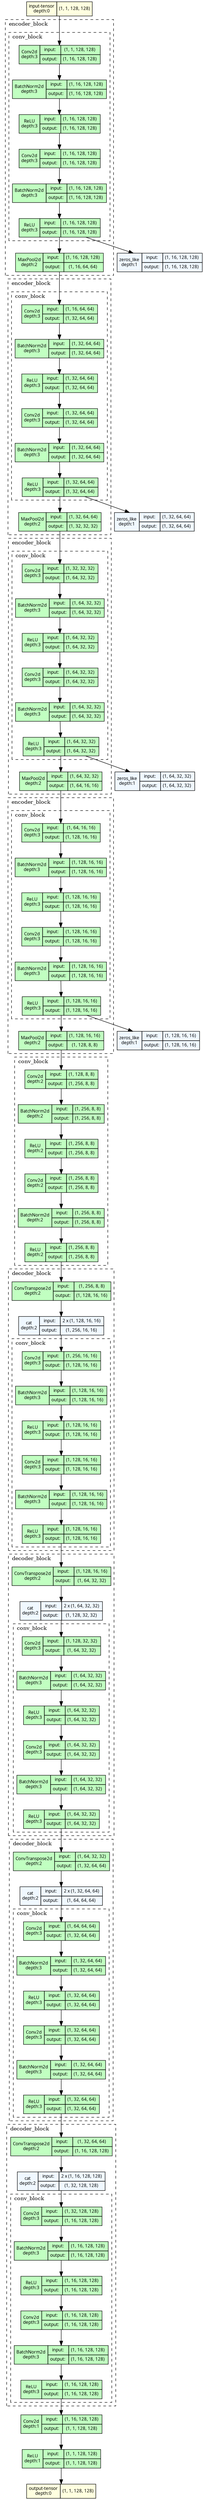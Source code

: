 strict digraph model {
	graph [ordering=in rankdir=TB size="59.4,59.4"]
	node [align=left fontname="Linux libertine" fontsize=10 height=0.2 margin=0 ranksep=0.1 shape=plaintext style=filled]
	edge [fontsize=10]
	0 [label=<
                    <TABLE BORDER="0" CELLBORDER="1"
                    CELLSPACING="0" CELLPADDING="4">
                        <TR><TD>input-tensor<BR/>depth:0</TD><TD>(1, 1, 128, 128)</TD></TR>
                    </TABLE>> fillcolor=lightyellow]
	subgraph cluster_2 {
		fontsize=12 label=encoder_block labeljust=l style=dashed
		subgraph cluster_3 {
			fontsize=12 label=conv_block labeljust=l style=dashed
			1 [label=<
                    <TABLE BORDER="0" CELLBORDER="1"
                    CELLSPACING="0" CELLPADDING="4">
                    <TR>
                        <TD ROWSPAN="2">Conv2d<BR/>depth:3</TD>
                        <TD COLSPAN="2">input:</TD>
                        <TD COLSPAN="2">(1, 1, 128, 128) </TD>
                    </TR>
                    <TR>
                        <TD COLSPAN="2">output: </TD>
                        <TD COLSPAN="2">(1, 16, 128, 128) </TD>
                    </TR>
                    </TABLE>> fillcolor=darkseagreen1]
			2 [label=<
                    <TABLE BORDER="0" CELLBORDER="1"
                    CELLSPACING="0" CELLPADDING="4">
                    <TR>
                        <TD ROWSPAN="2">BatchNorm2d<BR/>depth:3</TD>
                        <TD COLSPAN="2">input:</TD>
                        <TD COLSPAN="2">(1, 16, 128, 128) </TD>
                    </TR>
                    <TR>
                        <TD COLSPAN="2">output: </TD>
                        <TD COLSPAN="2">(1, 16, 128, 128) </TD>
                    </TR>
                    </TABLE>> fillcolor=darkseagreen1]
			3 [label=<
                    <TABLE BORDER="0" CELLBORDER="1"
                    CELLSPACING="0" CELLPADDING="4">
                    <TR>
                        <TD ROWSPAN="2">ReLU<BR/>depth:3</TD>
                        <TD COLSPAN="2">input:</TD>
                        <TD COLSPAN="2">(1, 16, 128, 128) </TD>
                    </TR>
                    <TR>
                        <TD COLSPAN="2">output: </TD>
                        <TD COLSPAN="2">(1, 16, 128, 128) </TD>
                    </TR>
                    </TABLE>> fillcolor=darkseagreen1]
			4 [label=<
                    <TABLE BORDER="0" CELLBORDER="1"
                    CELLSPACING="0" CELLPADDING="4">
                    <TR>
                        <TD ROWSPAN="2">Conv2d<BR/>depth:3</TD>
                        <TD COLSPAN="2">input:</TD>
                        <TD COLSPAN="2">(1, 16, 128, 128) </TD>
                    </TR>
                    <TR>
                        <TD COLSPAN="2">output: </TD>
                        <TD COLSPAN="2">(1, 16, 128, 128) </TD>
                    </TR>
                    </TABLE>> fillcolor=darkseagreen1]
			5 [label=<
                    <TABLE BORDER="0" CELLBORDER="1"
                    CELLSPACING="0" CELLPADDING="4">
                    <TR>
                        <TD ROWSPAN="2">BatchNorm2d<BR/>depth:3</TD>
                        <TD COLSPAN="2">input:</TD>
                        <TD COLSPAN="2">(1, 16, 128, 128) </TD>
                    </TR>
                    <TR>
                        <TD COLSPAN="2">output: </TD>
                        <TD COLSPAN="2">(1, 16, 128, 128) </TD>
                    </TR>
                    </TABLE>> fillcolor=darkseagreen1]
			6 [label=<
                    <TABLE BORDER="0" CELLBORDER="1"
                    CELLSPACING="0" CELLPADDING="4">
                    <TR>
                        <TD ROWSPAN="2">ReLU<BR/>depth:3</TD>
                        <TD COLSPAN="2">input:</TD>
                        <TD COLSPAN="2">(1, 16, 128, 128) </TD>
                    </TR>
                    <TR>
                        <TD COLSPAN="2">output: </TD>
                        <TD COLSPAN="2">(1, 16, 128, 128) </TD>
                    </TR>
                    </TABLE>> fillcolor=darkseagreen1]
		}
		7 [label=<
                    <TABLE BORDER="0" CELLBORDER="1"
                    CELLSPACING="0" CELLPADDING="4">
                    <TR>
                        <TD ROWSPAN="2">MaxPool2d<BR/>depth:2</TD>
                        <TD COLSPAN="2">input:</TD>
                        <TD COLSPAN="2">(1, 16, 128, 128) </TD>
                    </TR>
                    <TR>
                        <TD COLSPAN="2">output: </TD>
                        <TD COLSPAN="2">(1, 16, 64, 64) </TD>
                    </TR>
                    </TABLE>> fillcolor=darkseagreen1]
	}
	subgraph cluster_4 {
		fontsize=12 label=encoder_block labeljust=l style=dashed
		subgraph cluster_5 {
			fontsize=12 label=conv_block labeljust=l style=dashed
			8 [label=<
                    <TABLE BORDER="0" CELLBORDER="1"
                    CELLSPACING="0" CELLPADDING="4">
                    <TR>
                        <TD ROWSPAN="2">Conv2d<BR/>depth:3</TD>
                        <TD COLSPAN="2">input:</TD>
                        <TD COLSPAN="2">(1, 16, 64, 64) </TD>
                    </TR>
                    <TR>
                        <TD COLSPAN="2">output: </TD>
                        <TD COLSPAN="2">(1, 32, 64, 64) </TD>
                    </TR>
                    </TABLE>> fillcolor=darkseagreen1]
			9 [label=<
                    <TABLE BORDER="0" CELLBORDER="1"
                    CELLSPACING="0" CELLPADDING="4">
                    <TR>
                        <TD ROWSPAN="2">BatchNorm2d<BR/>depth:3</TD>
                        <TD COLSPAN="2">input:</TD>
                        <TD COLSPAN="2">(1, 32, 64, 64) </TD>
                    </TR>
                    <TR>
                        <TD COLSPAN="2">output: </TD>
                        <TD COLSPAN="2">(1, 32, 64, 64) </TD>
                    </TR>
                    </TABLE>> fillcolor=darkseagreen1]
			10 [label=<
                    <TABLE BORDER="0" CELLBORDER="1"
                    CELLSPACING="0" CELLPADDING="4">
                    <TR>
                        <TD ROWSPAN="2">ReLU<BR/>depth:3</TD>
                        <TD COLSPAN="2">input:</TD>
                        <TD COLSPAN="2">(1, 32, 64, 64) </TD>
                    </TR>
                    <TR>
                        <TD COLSPAN="2">output: </TD>
                        <TD COLSPAN="2">(1, 32, 64, 64) </TD>
                    </TR>
                    </TABLE>> fillcolor=darkseagreen1]
			11 [label=<
                    <TABLE BORDER="0" CELLBORDER="1"
                    CELLSPACING="0" CELLPADDING="4">
                    <TR>
                        <TD ROWSPAN="2">Conv2d<BR/>depth:3</TD>
                        <TD COLSPAN="2">input:</TD>
                        <TD COLSPAN="2">(1, 32, 64, 64) </TD>
                    </TR>
                    <TR>
                        <TD COLSPAN="2">output: </TD>
                        <TD COLSPAN="2">(1, 32, 64, 64) </TD>
                    </TR>
                    </TABLE>> fillcolor=darkseagreen1]
			12 [label=<
                    <TABLE BORDER="0" CELLBORDER="1"
                    CELLSPACING="0" CELLPADDING="4">
                    <TR>
                        <TD ROWSPAN="2">BatchNorm2d<BR/>depth:3</TD>
                        <TD COLSPAN="2">input:</TD>
                        <TD COLSPAN="2">(1, 32, 64, 64) </TD>
                    </TR>
                    <TR>
                        <TD COLSPAN="2">output: </TD>
                        <TD COLSPAN="2">(1, 32, 64, 64) </TD>
                    </TR>
                    </TABLE>> fillcolor=darkseagreen1]
			13 [label=<
                    <TABLE BORDER="0" CELLBORDER="1"
                    CELLSPACING="0" CELLPADDING="4">
                    <TR>
                        <TD ROWSPAN="2">ReLU<BR/>depth:3</TD>
                        <TD COLSPAN="2">input:</TD>
                        <TD COLSPAN="2">(1, 32, 64, 64) </TD>
                    </TR>
                    <TR>
                        <TD COLSPAN="2">output: </TD>
                        <TD COLSPAN="2">(1, 32, 64, 64) </TD>
                    </TR>
                    </TABLE>> fillcolor=darkseagreen1]
		}
		14 [label=<
                    <TABLE BORDER="0" CELLBORDER="1"
                    CELLSPACING="0" CELLPADDING="4">
                    <TR>
                        <TD ROWSPAN="2">MaxPool2d<BR/>depth:2</TD>
                        <TD COLSPAN="2">input:</TD>
                        <TD COLSPAN="2">(1, 32, 64, 64) </TD>
                    </TR>
                    <TR>
                        <TD COLSPAN="2">output: </TD>
                        <TD COLSPAN="2">(1, 32, 32, 32) </TD>
                    </TR>
                    </TABLE>> fillcolor=darkseagreen1]
	}
	subgraph cluster_6 {
		fontsize=12 label=encoder_block labeljust=l style=dashed
		subgraph cluster_7 {
			fontsize=12 label=conv_block labeljust=l style=dashed
			15 [label=<
                    <TABLE BORDER="0" CELLBORDER="1"
                    CELLSPACING="0" CELLPADDING="4">
                    <TR>
                        <TD ROWSPAN="2">Conv2d<BR/>depth:3</TD>
                        <TD COLSPAN="2">input:</TD>
                        <TD COLSPAN="2">(1, 32, 32, 32) </TD>
                    </TR>
                    <TR>
                        <TD COLSPAN="2">output: </TD>
                        <TD COLSPAN="2">(1, 64, 32, 32) </TD>
                    </TR>
                    </TABLE>> fillcolor=darkseagreen1]
			16 [label=<
                    <TABLE BORDER="0" CELLBORDER="1"
                    CELLSPACING="0" CELLPADDING="4">
                    <TR>
                        <TD ROWSPAN="2">BatchNorm2d<BR/>depth:3</TD>
                        <TD COLSPAN="2">input:</TD>
                        <TD COLSPAN="2">(1, 64, 32, 32) </TD>
                    </TR>
                    <TR>
                        <TD COLSPAN="2">output: </TD>
                        <TD COLSPAN="2">(1, 64, 32, 32) </TD>
                    </TR>
                    </TABLE>> fillcolor=darkseagreen1]
			17 [label=<
                    <TABLE BORDER="0" CELLBORDER="1"
                    CELLSPACING="0" CELLPADDING="4">
                    <TR>
                        <TD ROWSPAN="2">ReLU<BR/>depth:3</TD>
                        <TD COLSPAN="2">input:</TD>
                        <TD COLSPAN="2">(1, 64, 32, 32) </TD>
                    </TR>
                    <TR>
                        <TD COLSPAN="2">output: </TD>
                        <TD COLSPAN="2">(1, 64, 32, 32) </TD>
                    </TR>
                    </TABLE>> fillcolor=darkseagreen1]
			18 [label=<
                    <TABLE BORDER="0" CELLBORDER="1"
                    CELLSPACING="0" CELLPADDING="4">
                    <TR>
                        <TD ROWSPAN="2">Conv2d<BR/>depth:3</TD>
                        <TD COLSPAN="2">input:</TD>
                        <TD COLSPAN="2">(1, 64, 32, 32) </TD>
                    </TR>
                    <TR>
                        <TD COLSPAN="2">output: </TD>
                        <TD COLSPAN="2">(1, 64, 32, 32) </TD>
                    </TR>
                    </TABLE>> fillcolor=darkseagreen1]
			19 [label=<
                    <TABLE BORDER="0" CELLBORDER="1"
                    CELLSPACING="0" CELLPADDING="4">
                    <TR>
                        <TD ROWSPAN="2">BatchNorm2d<BR/>depth:3</TD>
                        <TD COLSPAN="2">input:</TD>
                        <TD COLSPAN="2">(1, 64, 32, 32) </TD>
                    </TR>
                    <TR>
                        <TD COLSPAN="2">output: </TD>
                        <TD COLSPAN="2">(1, 64, 32, 32) </TD>
                    </TR>
                    </TABLE>> fillcolor=darkseagreen1]
			20 [label=<
                    <TABLE BORDER="0" CELLBORDER="1"
                    CELLSPACING="0" CELLPADDING="4">
                    <TR>
                        <TD ROWSPAN="2">ReLU<BR/>depth:3</TD>
                        <TD COLSPAN="2">input:</TD>
                        <TD COLSPAN="2">(1, 64, 32, 32) </TD>
                    </TR>
                    <TR>
                        <TD COLSPAN="2">output: </TD>
                        <TD COLSPAN="2">(1, 64, 32, 32) </TD>
                    </TR>
                    </TABLE>> fillcolor=darkseagreen1]
		}
		21 [label=<
                    <TABLE BORDER="0" CELLBORDER="1"
                    CELLSPACING="0" CELLPADDING="4">
                    <TR>
                        <TD ROWSPAN="2">MaxPool2d<BR/>depth:2</TD>
                        <TD COLSPAN="2">input:</TD>
                        <TD COLSPAN="2">(1, 64, 32, 32) </TD>
                    </TR>
                    <TR>
                        <TD COLSPAN="2">output: </TD>
                        <TD COLSPAN="2">(1, 64, 16, 16) </TD>
                    </TR>
                    </TABLE>> fillcolor=darkseagreen1]
	}
	subgraph cluster_8 {
		fontsize=12 label=encoder_block labeljust=l style=dashed
		subgraph cluster_9 {
			fontsize=12 label=conv_block labeljust=l style=dashed
			22 [label=<
                    <TABLE BORDER="0" CELLBORDER="1"
                    CELLSPACING="0" CELLPADDING="4">
                    <TR>
                        <TD ROWSPAN="2">Conv2d<BR/>depth:3</TD>
                        <TD COLSPAN="2">input:</TD>
                        <TD COLSPAN="2">(1, 64, 16, 16) </TD>
                    </TR>
                    <TR>
                        <TD COLSPAN="2">output: </TD>
                        <TD COLSPAN="2">(1, 128, 16, 16) </TD>
                    </TR>
                    </TABLE>> fillcolor=darkseagreen1]
			23 [label=<
                    <TABLE BORDER="0" CELLBORDER="1"
                    CELLSPACING="0" CELLPADDING="4">
                    <TR>
                        <TD ROWSPAN="2">BatchNorm2d<BR/>depth:3</TD>
                        <TD COLSPAN="2">input:</TD>
                        <TD COLSPAN="2">(1, 128, 16, 16) </TD>
                    </TR>
                    <TR>
                        <TD COLSPAN="2">output: </TD>
                        <TD COLSPAN="2">(1, 128, 16, 16) </TD>
                    </TR>
                    </TABLE>> fillcolor=darkseagreen1]
			24 [label=<
                    <TABLE BORDER="0" CELLBORDER="1"
                    CELLSPACING="0" CELLPADDING="4">
                    <TR>
                        <TD ROWSPAN="2">ReLU<BR/>depth:3</TD>
                        <TD COLSPAN="2">input:</TD>
                        <TD COLSPAN="2">(1, 128, 16, 16) </TD>
                    </TR>
                    <TR>
                        <TD COLSPAN="2">output: </TD>
                        <TD COLSPAN="2">(1, 128, 16, 16) </TD>
                    </TR>
                    </TABLE>> fillcolor=darkseagreen1]
			25 [label=<
                    <TABLE BORDER="0" CELLBORDER="1"
                    CELLSPACING="0" CELLPADDING="4">
                    <TR>
                        <TD ROWSPAN="2">Conv2d<BR/>depth:3</TD>
                        <TD COLSPAN="2">input:</TD>
                        <TD COLSPAN="2">(1, 128, 16, 16) </TD>
                    </TR>
                    <TR>
                        <TD COLSPAN="2">output: </TD>
                        <TD COLSPAN="2">(1, 128, 16, 16) </TD>
                    </TR>
                    </TABLE>> fillcolor=darkseagreen1]
			26 [label=<
                    <TABLE BORDER="0" CELLBORDER="1"
                    CELLSPACING="0" CELLPADDING="4">
                    <TR>
                        <TD ROWSPAN="2">BatchNorm2d<BR/>depth:3</TD>
                        <TD COLSPAN="2">input:</TD>
                        <TD COLSPAN="2">(1, 128, 16, 16) </TD>
                    </TR>
                    <TR>
                        <TD COLSPAN="2">output: </TD>
                        <TD COLSPAN="2">(1, 128, 16, 16) </TD>
                    </TR>
                    </TABLE>> fillcolor=darkseagreen1]
			27 [label=<
                    <TABLE BORDER="0" CELLBORDER="1"
                    CELLSPACING="0" CELLPADDING="4">
                    <TR>
                        <TD ROWSPAN="2">ReLU<BR/>depth:3</TD>
                        <TD COLSPAN="2">input:</TD>
                        <TD COLSPAN="2">(1, 128, 16, 16) </TD>
                    </TR>
                    <TR>
                        <TD COLSPAN="2">output: </TD>
                        <TD COLSPAN="2">(1, 128, 16, 16) </TD>
                    </TR>
                    </TABLE>> fillcolor=darkseagreen1]
		}
		28 [label=<
                    <TABLE BORDER="0" CELLBORDER="1"
                    CELLSPACING="0" CELLPADDING="4">
                    <TR>
                        <TD ROWSPAN="2">MaxPool2d<BR/>depth:2</TD>
                        <TD COLSPAN="2">input:</TD>
                        <TD COLSPAN="2">(1, 128, 16, 16) </TD>
                    </TR>
                    <TR>
                        <TD COLSPAN="2">output: </TD>
                        <TD COLSPAN="2">(1, 128, 8, 8) </TD>
                    </TR>
                    </TABLE>> fillcolor=darkseagreen1]
	}
	subgraph cluster_10 {
		fontsize=12 label=conv_block labeljust=l style=dashed
		29 [label=<
                    <TABLE BORDER="0" CELLBORDER="1"
                    CELLSPACING="0" CELLPADDING="4">
                    <TR>
                        <TD ROWSPAN="2">Conv2d<BR/>depth:2</TD>
                        <TD COLSPAN="2">input:</TD>
                        <TD COLSPAN="2">(1, 128, 8, 8) </TD>
                    </TR>
                    <TR>
                        <TD COLSPAN="2">output: </TD>
                        <TD COLSPAN="2">(1, 256, 8, 8) </TD>
                    </TR>
                    </TABLE>> fillcolor=darkseagreen1]
		30 [label=<
                    <TABLE BORDER="0" CELLBORDER="1"
                    CELLSPACING="0" CELLPADDING="4">
                    <TR>
                        <TD ROWSPAN="2">BatchNorm2d<BR/>depth:2</TD>
                        <TD COLSPAN="2">input:</TD>
                        <TD COLSPAN="2">(1, 256, 8, 8) </TD>
                    </TR>
                    <TR>
                        <TD COLSPAN="2">output: </TD>
                        <TD COLSPAN="2">(1, 256, 8, 8) </TD>
                    </TR>
                    </TABLE>> fillcolor=darkseagreen1]
		31 [label=<
                    <TABLE BORDER="0" CELLBORDER="1"
                    CELLSPACING="0" CELLPADDING="4">
                    <TR>
                        <TD ROWSPAN="2">ReLU<BR/>depth:2</TD>
                        <TD COLSPAN="2">input:</TD>
                        <TD COLSPAN="2">(1, 256, 8, 8) </TD>
                    </TR>
                    <TR>
                        <TD COLSPAN="2">output: </TD>
                        <TD COLSPAN="2">(1, 256, 8, 8) </TD>
                    </TR>
                    </TABLE>> fillcolor=darkseagreen1]
		32 [label=<
                    <TABLE BORDER="0" CELLBORDER="1"
                    CELLSPACING="0" CELLPADDING="4">
                    <TR>
                        <TD ROWSPAN="2">Conv2d<BR/>depth:2</TD>
                        <TD COLSPAN="2">input:</TD>
                        <TD COLSPAN="2">(1, 256, 8, 8) </TD>
                    </TR>
                    <TR>
                        <TD COLSPAN="2">output: </TD>
                        <TD COLSPAN="2">(1, 256, 8, 8) </TD>
                    </TR>
                    </TABLE>> fillcolor=darkseagreen1]
		33 [label=<
                    <TABLE BORDER="0" CELLBORDER="1"
                    CELLSPACING="0" CELLPADDING="4">
                    <TR>
                        <TD ROWSPAN="2">BatchNorm2d<BR/>depth:2</TD>
                        <TD COLSPAN="2">input:</TD>
                        <TD COLSPAN="2">(1, 256, 8, 8) </TD>
                    </TR>
                    <TR>
                        <TD COLSPAN="2">output: </TD>
                        <TD COLSPAN="2">(1, 256, 8, 8) </TD>
                    </TR>
                    </TABLE>> fillcolor=darkseagreen1]
		34 [label=<
                    <TABLE BORDER="0" CELLBORDER="1"
                    CELLSPACING="0" CELLPADDING="4">
                    <TR>
                        <TD ROWSPAN="2">ReLU<BR/>depth:2</TD>
                        <TD COLSPAN="2">input:</TD>
                        <TD COLSPAN="2">(1, 256, 8, 8) </TD>
                    </TR>
                    <TR>
                        <TD COLSPAN="2">output: </TD>
                        <TD COLSPAN="2">(1, 256, 8, 8) </TD>
                    </TR>
                    </TABLE>> fillcolor=darkseagreen1]
	}
	35 [label=<
                    <TABLE BORDER="0" CELLBORDER="1"
                    CELLSPACING="0" CELLPADDING="4">
                    <TR>
                        <TD ROWSPAN="2">zeros_like<BR/>depth:1</TD>
                        <TD COLSPAN="2">input:</TD>
                        <TD COLSPAN="2">(1, 16, 128, 128) </TD>
                    </TR>
                    <TR>
                        <TD COLSPAN="2">output: </TD>
                        <TD COLSPAN="2">(1, 16, 128, 128) </TD>
                    </TR>
                    </TABLE>> fillcolor=aliceblue]
	36 [label=<
                    <TABLE BORDER="0" CELLBORDER="1"
                    CELLSPACING="0" CELLPADDING="4">
                    <TR>
                        <TD ROWSPAN="2">zeros_like<BR/>depth:1</TD>
                        <TD COLSPAN="2">input:</TD>
                        <TD COLSPAN="2">(1, 32, 64, 64) </TD>
                    </TR>
                    <TR>
                        <TD COLSPAN="2">output: </TD>
                        <TD COLSPAN="2">(1, 32, 64, 64) </TD>
                    </TR>
                    </TABLE>> fillcolor=aliceblue]
	37 [label=<
                    <TABLE BORDER="0" CELLBORDER="1"
                    CELLSPACING="0" CELLPADDING="4">
                    <TR>
                        <TD ROWSPAN="2">zeros_like<BR/>depth:1</TD>
                        <TD COLSPAN="2">input:</TD>
                        <TD COLSPAN="2">(1, 64, 32, 32) </TD>
                    </TR>
                    <TR>
                        <TD COLSPAN="2">output: </TD>
                        <TD COLSPAN="2">(1, 64, 32, 32) </TD>
                    </TR>
                    </TABLE>> fillcolor=aliceblue]
	38 [label=<
                    <TABLE BORDER="0" CELLBORDER="1"
                    CELLSPACING="0" CELLPADDING="4">
                    <TR>
                        <TD ROWSPAN="2">zeros_like<BR/>depth:1</TD>
                        <TD COLSPAN="2">input:</TD>
                        <TD COLSPAN="2">(1, 128, 16, 16) </TD>
                    </TR>
                    <TR>
                        <TD COLSPAN="2">output: </TD>
                        <TD COLSPAN="2">(1, 128, 16, 16) </TD>
                    </TR>
                    </TABLE>> fillcolor=aliceblue]
	subgraph cluster_11 {
		fontsize=12 label=decoder_block labeljust=l style=dashed
		39 [label=<
                    <TABLE BORDER="0" CELLBORDER="1"
                    CELLSPACING="0" CELLPADDING="4">
                    <TR>
                        <TD ROWSPAN="2">ConvTranspose2d<BR/>depth:2</TD>
                        <TD COLSPAN="2">input:</TD>
                        <TD COLSPAN="2">(1, 256, 8, 8) </TD>
                    </TR>
                    <TR>
                        <TD COLSPAN="2">output: </TD>
                        <TD COLSPAN="2">(1, 128, 16, 16) </TD>
                    </TR>
                    </TABLE>> fillcolor=darkseagreen1]
		40 [label=<
                    <TABLE BORDER="0" CELLBORDER="1"
                    CELLSPACING="0" CELLPADDING="4">
                    <TR>
                        <TD ROWSPAN="2">cat<BR/>depth:2</TD>
                        <TD COLSPAN="2">input:</TD>
                        <TD COLSPAN="2">2 x (1, 128, 16, 16) </TD>
                    </TR>
                    <TR>
                        <TD COLSPAN="2">output: </TD>
                        <TD COLSPAN="2">(1, 256, 16, 16) </TD>
                    </TR>
                    </TABLE>> fillcolor=aliceblue]
		subgraph cluster_12 {
			fontsize=12 label=conv_block labeljust=l style=dashed
			41 [label=<
                    <TABLE BORDER="0" CELLBORDER="1"
                    CELLSPACING="0" CELLPADDING="4">
                    <TR>
                        <TD ROWSPAN="2">Conv2d<BR/>depth:3</TD>
                        <TD COLSPAN="2">input:</TD>
                        <TD COLSPAN="2">(1, 256, 16, 16) </TD>
                    </TR>
                    <TR>
                        <TD COLSPAN="2">output: </TD>
                        <TD COLSPAN="2">(1, 128, 16, 16) </TD>
                    </TR>
                    </TABLE>> fillcolor=darkseagreen1]
			42 [label=<
                    <TABLE BORDER="0" CELLBORDER="1"
                    CELLSPACING="0" CELLPADDING="4">
                    <TR>
                        <TD ROWSPAN="2">BatchNorm2d<BR/>depth:3</TD>
                        <TD COLSPAN="2">input:</TD>
                        <TD COLSPAN="2">(1, 128, 16, 16) </TD>
                    </TR>
                    <TR>
                        <TD COLSPAN="2">output: </TD>
                        <TD COLSPAN="2">(1, 128, 16, 16) </TD>
                    </TR>
                    </TABLE>> fillcolor=darkseagreen1]
			43 [label=<
                    <TABLE BORDER="0" CELLBORDER="1"
                    CELLSPACING="0" CELLPADDING="4">
                    <TR>
                        <TD ROWSPAN="2">ReLU<BR/>depth:3</TD>
                        <TD COLSPAN="2">input:</TD>
                        <TD COLSPAN="2">(1, 128, 16, 16) </TD>
                    </TR>
                    <TR>
                        <TD COLSPAN="2">output: </TD>
                        <TD COLSPAN="2">(1, 128, 16, 16) </TD>
                    </TR>
                    </TABLE>> fillcolor=darkseagreen1]
			44 [label=<
                    <TABLE BORDER="0" CELLBORDER="1"
                    CELLSPACING="0" CELLPADDING="4">
                    <TR>
                        <TD ROWSPAN="2">Conv2d<BR/>depth:3</TD>
                        <TD COLSPAN="2">input:</TD>
                        <TD COLSPAN="2">(1, 128, 16, 16) </TD>
                    </TR>
                    <TR>
                        <TD COLSPAN="2">output: </TD>
                        <TD COLSPAN="2">(1, 128, 16, 16) </TD>
                    </TR>
                    </TABLE>> fillcolor=darkseagreen1]
			45 [label=<
                    <TABLE BORDER="0" CELLBORDER="1"
                    CELLSPACING="0" CELLPADDING="4">
                    <TR>
                        <TD ROWSPAN="2">BatchNorm2d<BR/>depth:3</TD>
                        <TD COLSPAN="2">input:</TD>
                        <TD COLSPAN="2">(1, 128, 16, 16) </TD>
                    </TR>
                    <TR>
                        <TD COLSPAN="2">output: </TD>
                        <TD COLSPAN="2">(1, 128, 16, 16) </TD>
                    </TR>
                    </TABLE>> fillcolor=darkseagreen1]
			46 [label=<
                    <TABLE BORDER="0" CELLBORDER="1"
                    CELLSPACING="0" CELLPADDING="4">
                    <TR>
                        <TD ROWSPAN="2">ReLU<BR/>depth:3</TD>
                        <TD COLSPAN="2">input:</TD>
                        <TD COLSPAN="2">(1, 128, 16, 16) </TD>
                    </TR>
                    <TR>
                        <TD COLSPAN="2">output: </TD>
                        <TD COLSPAN="2">(1, 128, 16, 16) </TD>
                    </TR>
                    </TABLE>> fillcolor=darkseagreen1]
		}
	}
	subgraph cluster_13 {
		fontsize=12 label=decoder_block labeljust=l style=dashed
		47 [label=<
                    <TABLE BORDER="0" CELLBORDER="1"
                    CELLSPACING="0" CELLPADDING="4">
                    <TR>
                        <TD ROWSPAN="2">ConvTranspose2d<BR/>depth:2</TD>
                        <TD COLSPAN="2">input:</TD>
                        <TD COLSPAN="2">(1, 128, 16, 16) </TD>
                    </TR>
                    <TR>
                        <TD COLSPAN="2">output: </TD>
                        <TD COLSPAN="2">(1, 64, 32, 32) </TD>
                    </TR>
                    </TABLE>> fillcolor=darkseagreen1]
		48 [label=<
                    <TABLE BORDER="0" CELLBORDER="1"
                    CELLSPACING="0" CELLPADDING="4">
                    <TR>
                        <TD ROWSPAN="2">cat<BR/>depth:2</TD>
                        <TD COLSPAN="2">input:</TD>
                        <TD COLSPAN="2">2 x (1, 64, 32, 32) </TD>
                    </TR>
                    <TR>
                        <TD COLSPAN="2">output: </TD>
                        <TD COLSPAN="2">(1, 128, 32, 32) </TD>
                    </TR>
                    </TABLE>> fillcolor=aliceblue]
		subgraph cluster_14 {
			fontsize=12 label=conv_block labeljust=l style=dashed
			49 [label=<
                    <TABLE BORDER="0" CELLBORDER="1"
                    CELLSPACING="0" CELLPADDING="4">
                    <TR>
                        <TD ROWSPAN="2">Conv2d<BR/>depth:3</TD>
                        <TD COLSPAN="2">input:</TD>
                        <TD COLSPAN="2">(1, 128, 32, 32) </TD>
                    </TR>
                    <TR>
                        <TD COLSPAN="2">output: </TD>
                        <TD COLSPAN="2">(1, 64, 32, 32) </TD>
                    </TR>
                    </TABLE>> fillcolor=darkseagreen1]
			50 [label=<
                    <TABLE BORDER="0" CELLBORDER="1"
                    CELLSPACING="0" CELLPADDING="4">
                    <TR>
                        <TD ROWSPAN="2">BatchNorm2d<BR/>depth:3</TD>
                        <TD COLSPAN="2">input:</TD>
                        <TD COLSPAN="2">(1, 64, 32, 32) </TD>
                    </TR>
                    <TR>
                        <TD COLSPAN="2">output: </TD>
                        <TD COLSPAN="2">(1, 64, 32, 32) </TD>
                    </TR>
                    </TABLE>> fillcolor=darkseagreen1]
			51 [label=<
                    <TABLE BORDER="0" CELLBORDER="1"
                    CELLSPACING="0" CELLPADDING="4">
                    <TR>
                        <TD ROWSPAN="2">ReLU<BR/>depth:3</TD>
                        <TD COLSPAN="2">input:</TD>
                        <TD COLSPAN="2">(1, 64, 32, 32) </TD>
                    </TR>
                    <TR>
                        <TD COLSPAN="2">output: </TD>
                        <TD COLSPAN="2">(1, 64, 32, 32) </TD>
                    </TR>
                    </TABLE>> fillcolor=darkseagreen1]
			52 [label=<
                    <TABLE BORDER="0" CELLBORDER="1"
                    CELLSPACING="0" CELLPADDING="4">
                    <TR>
                        <TD ROWSPAN="2">Conv2d<BR/>depth:3</TD>
                        <TD COLSPAN="2">input:</TD>
                        <TD COLSPAN="2">(1, 64, 32, 32) </TD>
                    </TR>
                    <TR>
                        <TD COLSPAN="2">output: </TD>
                        <TD COLSPAN="2">(1, 64, 32, 32) </TD>
                    </TR>
                    </TABLE>> fillcolor=darkseagreen1]
			53 [label=<
                    <TABLE BORDER="0" CELLBORDER="1"
                    CELLSPACING="0" CELLPADDING="4">
                    <TR>
                        <TD ROWSPAN="2">BatchNorm2d<BR/>depth:3</TD>
                        <TD COLSPAN="2">input:</TD>
                        <TD COLSPAN="2">(1, 64, 32, 32) </TD>
                    </TR>
                    <TR>
                        <TD COLSPAN="2">output: </TD>
                        <TD COLSPAN="2">(1, 64, 32, 32) </TD>
                    </TR>
                    </TABLE>> fillcolor=darkseagreen1]
			54 [label=<
                    <TABLE BORDER="0" CELLBORDER="1"
                    CELLSPACING="0" CELLPADDING="4">
                    <TR>
                        <TD ROWSPAN="2">ReLU<BR/>depth:3</TD>
                        <TD COLSPAN="2">input:</TD>
                        <TD COLSPAN="2">(1, 64, 32, 32) </TD>
                    </TR>
                    <TR>
                        <TD COLSPAN="2">output: </TD>
                        <TD COLSPAN="2">(1, 64, 32, 32) </TD>
                    </TR>
                    </TABLE>> fillcolor=darkseagreen1]
		}
	}
	subgraph cluster_15 {
		fontsize=12 label=decoder_block labeljust=l style=dashed
		55 [label=<
                    <TABLE BORDER="0" CELLBORDER="1"
                    CELLSPACING="0" CELLPADDING="4">
                    <TR>
                        <TD ROWSPAN="2">ConvTranspose2d<BR/>depth:2</TD>
                        <TD COLSPAN="2">input:</TD>
                        <TD COLSPAN="2">(1, 64, 32, 32) </TD>
                    </TR>
                    <TR>
                        <TD COLSPAN="2">output: </TD>
                        <TD COLSPAN="2">(1, 32, 64, 64) </TD>
                    </TR>
                    </TABLE>> fillcolor=darkseagreen1]
		56 [label=<
                    <TABLE BORDER="0" CELLBORDER="1"
                    CELLSPACING="0" CELLPADDING="4">
                    <TR>
                        <TD ROWSPAN="2">cat<BR/>depth:2</TD>
                        <TD COLSPAN="2">input:</TD>
                        <TD COLSPAN="2">2 x (1, 32, 64, 64) </TD>
                    </TR>
                    <TR>
                        <TD COLSPAN="2">output: </TD>
                        <TD COLSPAN="2">(1, 64, 64, 64) </TD>
                    </TR>
                    </TABLE>> fillcolor=aliceblue]
		subgraph cluster_16 {
			fontsize=12 label=conv_block labeljust=l style=dashed
			57 [label=<
                    <TABLE BORDER="0" CELLBORDER="1"
                    CELLSPACING="0" CELLPADDING="4">
                    <TR>
                        <TD ROWSPAN="2">Conv2d<BR/>depth:3</TD>
                        <TD COLSPAN="2">input:</TD>
                        <TD COLSPAN="2">(1, 64, 64, 64) </TD>
                    </TR>
                    <TR>
                        <TD COLSPAN="2">output: </TD>
                        <TD COLSPAN="2">(1, 32, 64, 64) </TD>
                    </TR>
                    </TABLE>> fillcolor=darkseagreen1]
			58 [label=<
                    <TABLE BORDER="0" CELLBORDER="1"
                    CELLSPACING="0" CELLPADDING="4">
                    <TR>
                        <TD ROWSPAN="2">BatchNorm2d<BR/>depth:3</TD>
                        <TD COLSPAN="2">input:</TD>
                        <TD COLSPAN="2">(1, 32, 64, 64) </TD>
                    </TR>
                    <TR>
                        <TD COLSPAN="2">output: </TD>
                        <TD COLSPAN="2">(1, 32, 64, 64) </TD>
                    </TR>
                    </TABLE>> fillcolor=darkseagreen1]
			59 [label=<
                    <TABLE BORDER="0" CELLBORDER="1"
                    CELLSPACING="0" CELLPADDING="4">
                    <TR>
                        <TD ROWSPAN="2">ReLU<BR/>depth:3</TD>
                        <TD COLSPAN="2">input:</TD>
                        <TD COLSPAN="2">(1, 32, 64, 64) </TD>
                    </TR>
                    <TR>
                        <TD COLSPAN="2">output: </TD>
                        <TD COLSPAN="2">(1, 32, 64, 64) </TD>
                    </TR>
                    </TABLE>> fillcolor=darkseagreen1]
			60 [label=<
                    <TABLE BORDER="0" CELLBORDER="1"
                    CELLSPACING="0" CELLPADDING="4">
                    <TR>
                        <TD ROWSPAN="2">Conv2d<BR/>depth:3</TD>
                        <TD COLSPAN="2">input:</TD>
                        <TD COLSPAN="2">(1, 32, 64, 64) </TD>
                    </TR>
                    <TR>
                        <TD COLSPAN="2">output: </TD>
                        <TD COLSPAN="2">(1, 32, 64, 64) </TD>
                    </TR>
                    </TABLE>> fillcolor=darkseagreen1]
			61 [label=<
                    <TABLE BORDER="0" CELLBORDER="1"
                    CELLSPACING="0" CELLPADDING="4">
                    <TR>
                        <TD ROWSPAN="2">BatchNorm2d<BR/>depth:3</TD>
                        <TD COLSPAN="2">input:</TD>
                        <TD COLSPAN="2">(1, 32, 64, 64) </TD>
                    </TR>
                    <TR>
                        <TD COLSPAN="2">output: </TD>
                        <TD COLSPAN="2">(1, 32, 64, 64) </TD>
                    </TR>
                    </TABLE>> fillcolor=darkseagreen1]
			62 [label=<
                    <TABLE BORDER="0" CELLBORDER="1"
                    CELLSPACING="0" CELLPADDING="4">
                    <TR>
                        <TD ROWSPAN="2">ReLU<BR/>depth:3</TD>
                        <TD COLSPAN="2">input:</TD>
                        <TD COLSPAN="2">(1, 32, 64, 64) </TD>
                    </TR>
                    <TR>
                        <TD COLSPAN="2">output: </TD>
                        <TD COLSPAN="2">(1, 32, 64, 64) </TD>
                    </TR>
                    </TABLE>> fillcolor=darkseagreen1]
		}
	}
	subgraph cluster_17 {
		fontsize=12 label=decoder_block labeljust=l style=dashed
		63 [label=<
                    <TABLE BORDER="0" CELLBORDER="1"
                    CELLSPACING="0" CELLPADDING="4">
                    <TR>
                        <TD ROWSPAN="2">ConvTranspose2d<BR/>depth:2</TD>
                        <TD COLSPAN="2">input:</TD>
                        <TD COLSPAN="2">(1, 32, 64, 64) </TD>
                    </TR>
                    <TR>
                        <TD COLSPAN="2">output: </TD>
                        <TD COLSPAN="2">(1, 16, 128, 128) </TD>
                    </TR>
                    </TABLE>> fillcolor=darkseagreen1]
		64 [label=<
                    <TABLE BORDER="0" CELLBORDER="1"
                    CELLSPACING="0" CELLPADDING="4">
                    <TR>
                        <TD ROWSPAN="2">cat<BR/>depth:2</TD>
                        <TD COLSPAN="2">input:</TD>
                        <TD COLSPAN="2">2 x (1, 16, 128, 128) </TD>
                    </TR>
                    <TR>
                        <TD COLSPAN="2">output: </TD>
                        <TD COLSPAN="2">(1, 32, 128, 128) </TD>
                    </TR>
                    </TABLE>> fillcolor=aliceblue]
		subgraph cluster_18 {
			fontsize=12 label=conv_block labeljust=l style=dashed
			65 [label=<
                    <TABLE BORDER="0" CELLBORDER="1"
                    CELLSPACING="0" CELLPADDING="4">
                    <TR>
                        <TD ROWSPAN="2">Conv2d<BR/>depth:3</TD>
                        <TD COLSPAN="2">input:</TD>
                        <TD COLSPAN="2">(1, 32, 128, 128) </TD>
                    </TR>
                    <TR>
                        <TD COLSPAN="2">output: </TD>
                        <TD COLSPAN="2">(1, 16, 128, 128) </TD>
                    </TR>
                    </TABLE>> fillcolor=darkseagreen1]
			66 [label=<
                    <TABLE BORDER="0" CELLBORDER="1"
                    CELLSPACING="0" CELLPADDING="4">
                    <TR>
                        <TD ROWSPAN="2">BatchNorm2d<BR/>depth:3</TD>
                        <TD COLSPAN="2">input:</TD>
                        <TD COLSPAN="2">(1, 16, 128, 128) </TD>
                    </TR>
                    <TR>
                        <TD COLSPAN="2">output: </TD>
                        <TD COLSPAN="2">(1, 16, 128, 128) </TD>
                    </TR>
                    </TABLE>> fillcolor=darkseagreen1]
			67 [label=<
                    <TABLE BORDER="0" CELLBORDER="1"
                    CELLSPACING="0" CELLPADDING="4">
                    <TR>
                        <TD ROWSPAN="2">ReLU<BR/>depth:3</TD>
                        <TD COLSPAN="2">input:</TD>
                        <TD COLSPAN="2">(1, 16, 128, 128) </TD>
                    </TR>
                    <TR>
                        <TD COLSPAN="2">output: </TD>
                        <TD COLSPAN="2">(1, 16, 128, 128) </TD>
                    </TR>
                    </TABLE>> fillcolor=darkseagreen1]
			68 [label=<
                    <TABLE BORDER="0" CELLBORDER="1"
                    CELLSPACING="0" CELLPADDING="4">
                    <TR>
                        <TD ROWSPAN="2">Conv2d<BR/>depth:3</TD>
                        <TD COLSPAN="2">input:</TD>
                        <TD COLSPAN="2">(1, 16, 128, 128) </TD>
                    </TR>
                    <TR>
                        <TD COLSPAN="2">output: </TD>
                        <TD COLSPAN="2">(1, 16, 128, 128) </TD>
                    </TR>
                    </TABLE>> fillcolor=darkseagreen1]
			69 [label=<
                    <TABLE BORDER="0" CELLBORDER="1"
                    CELLSPACING="0" CELLPADDING="4">
                    <TR>
                        <TD ROWSPAN="2">BatchNorm2d<BR/>depth:3</TD>
                        <TD COLSPAN="2">input:</TD>
                        <TD COLSPAN="2">(1, 16, 128, 128) </TD>
                    </TR>
                    <TR>
                        <TD COLSPAN="2">output: </TD>
                        <TD COLSPAN="2">(1, 16, 128, 128) </TD>
                    </TR>
                    </TABLE>> fillcolor=darkseagreen1]
			70 [label=<
                    <TABLE BORDER="0" CELLBORDER="1"
                    CELLSPACING="0" CELLPADDING="4">
                    <TR>
                        <TD ROWSPAN="2">ReLU<BR/>depth:3</TD>
                        <TD COLSPAN="2">input:</TD>
                        <TD COLSPAN="2">(1, 16, 128, 128) </TD>
                    </TR>
                    <TR>
                        <TD COLSPAN="2">output: </TD>
                        <TD COLSPAN="2">(1, 16, 128, 128) </TD>
                    </TR>
                    </TABLE>> fillcolor=darkseagreen1]
		}
	}
	71 [label=<
                    <TABLE BORDER="0" CELLBORDER="1"
                    CELLSPACING="0" CELLPADDING="4">
                    <TR>
                        <TD ROWSPAN="2">Conv2d<BR/>depth:1</TD>
                        <TD COLSPAN="2">input:</TD>
                        <TD COLSPAN="2">(1, 16, 128, 128) </TD>
                    </TR>
                    <TR>
                        <TD COLSPAN="2">output: </TD>
                        <TD COLSPAN="2">(1, 1, 128, 128) </TD>
                    </TR>
                    </TABLE>> fillcolor=darkseagreen1]
	72 [label=<
                    <TABLE BORDER="0" CELLBORDER="1"
                    CELLSPACING="0" CELLPADDING="4">
                    <TR>
                        <TD ROWSPAN="2">ReLU<BR/>depth:1</TD>
                        <TD COLSPAN="2">input:</TD>
                        <TD COLSPAN="2">(1, 1, 128, 128) </TD>
                    </TR>
                    <TR>
                        <TD COLSPAN="2">output: </TD>
                        <TD COLSPAN="2">(1, 1, 128, 128) </TD>
                    </TR>
                    </TABLE>> fillcolor=darkseagreen1]
	73 [label=<
                    <TABLE BORDER="0" CELLBORDER="1"
                    CELLSPACING="0" CELLPADDING="4">
                        <TR><TD>output-tensor<BR/>depth:0</TD><TD>(1, 1, 128, 128)</TD></TR>
                    </TABLE>> fillcolor=lightyellow]
	0 -> 1
	1 -> 2
	2 -> 3
	3 -> 4
	4 -> 5
	5 -> 6
	6 -> 7
	6 -> 35
	7 -> 8
	8 -> 9
	9 -> 10
	10 -> 11
	11 -> 12
	12 -> 13
	13 -> 14
	13 -> 36
	14 -> 15
	15 -> 16
	16 -> 17
	17 -> 18
	18 -> 19
	19 -> 20
	20 -> 21
	20 -> 37
	21 -> 22
	22 -> 23
	23 -> 24
	24 -> 25
	25 -> 26
	26 -> 27
	27 -> 28
	27 -> 38
	28 -> 29
	29 -> 30
	30 -> 31
	31 -> 32
	32 -> 33
	33 -> 34
	34 -> 39
	39 -> 40
	40 -> 41
	41 -> 42
	42 -> 43
	43 -> 44
	44 -> 45
	45 -> 46
	46 -> 47
	47 -> 48
	48 -> 49
	49 -> 50
	50 -> 51
	51 -> 52
	52 -> 53
	53 -> 54
	54 -> 55
	55 -> 56
	56 -> 57
	57 -> 58
	58 -> 59
	59 -> 60
	60 -> 61
	61 -> 62
	62 -> 63
	63 -> 64
	64 -> 65
	65 -> 66
	66 -> 67
	67 -> 68
	68 -> 69
	69 -> 70
	70 -> 71
	71 -> 72
	72 -> 73
}
